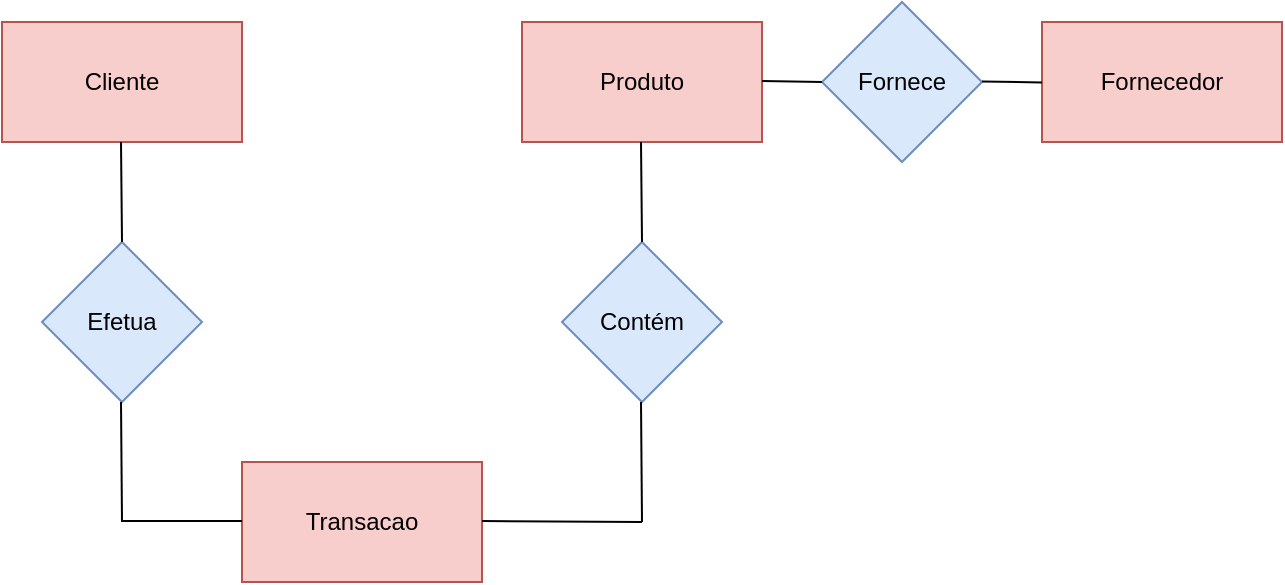 <mxfile version="20.8.3" type="github">
  <diagram id="WcUE_By-wOnT4tQpPtWz" name="Página-1">
    <mxGraphModel dx="1167" dy="610" grid="1" gridSize="10" guides="1" tooltips="1" connect="1" arrows="1" fold="1" page="1" pageScale="1" pageWidth="827" pageHeight="1169" math="0" shadow="0">
      <root>
        <object label="" id="0">
          <mxCell />
        </object>
        <mxCell id="1" parent="0" />
        <mxCell id="16ACVwWChQ0P19Md0Vb3-1" value="&lt;font color=&quot;#000000&quot;&gt;Cliente&lt;/font&gt;" style="rounded=0;whiteSpace=wrap;html=1;fillColor=#f8cecc;strokeColor=#b85450;" vertex="1" parent="1">
          <mxGeometry x="80" y="160" width="120" height="60" as="geometry" />
        </mxCell>
        <mxCell id="16ACVwWChQ0P19Md0Vb3-2" value="&lt;font color=&quot;#000000&quot;&gt;Produto&lt;/font&gt;" style="rounded=0;whiteSpace=wrap;html=1;fillColor=#f8cecc;strokeColor=#b85450;" vertex="1" parent="1">
          <mxGeometry x="340" y="160" width="120" height="60" as="geometry" />
        </mxCell>
        <mxCell id="16ACVwWChQ0P19Md0Vb3-3" value="&lt;font color=&quot;#000000&quot;&gt;Fornecedor&lt;/font&gt;" style="rounded=0;whiteSpace=wrap;html=1;fillColor=#f8cecc;strokeColor=#b85450;" vertex="1" parent="1">
          <mxGeometry x="600" y="160" width="120" height="60" as="geometry" />
        </mxCell>
        <mxCell id="16ACVwWChQ0P19Md0Vb3-4" value="&lt;font color=&quot;#000000&quot;&gt;Transacao&lt;/font&gt;" style="rounded=0;whiteSpace=wrap;html=1;fillColor=#f8cecc;strokeColor=#b85450;" vertex="1" parent="1">
          <mxGeometry x="200" y="380" width="120" height="60" as="geometry" />
        </mxCell>
        <mxCell id="16ACVwWChQ0P19Md0Vb3-5" value="&lt;font color=&quot;#000000&quot;&gt;Contém&lt;/font&gt;" style="rhombus;whiteSpace=wrap;html=1;fillColor=#dae8fc;strokeColor=#6c8ebf;" vertex="1" parent="1">
          <mxGeometry x="360" y="270" width="80" height="80" as="geometry" />
        </mxCell>
        <mxCell id="16ACVwWChQ0P19Md0Vb3-6" value="&lt;font color=&quot;#000000&quot;&gt;Fornece&lt;/font&gt;" style="rhombus;whiteSpace=wrap;html=1;fillColor=#dae8fc;strokeColor=#6c8ebf;" vertex="1" parent="1">
          <mxGeometry x="490" y="150" width="80" height="80" as="geometry" />
        </mxCell>
        <mxCell id="16ACVwWChQ0P19Md0Vb3-7" value="&lt;font color=&quot;#000000&quot;&gt;Efetua&lt;/font&gt;" style="rhombus;whiteSpace=wrap;html=1;fillColor=#dae8fc;strokeColor=#6c8ebf;" vertex="1" parent="1">
          <mxGeometry x="100" y="270" width="80" height="80" as="geometry" />
        </mxCell>
        <mxCell id="16ACVwWChQ0P19Md0Vb3-9" value="" style="endArrow=none;html=1;rounded=0;" edge="1" parent="1">
          <mxGeometry width="50" height="50" relative="1" as="geometry">
            <mxPoint x="140" y="270" as="sourcePoint" />
            <mxPoint x="139.5" y="220" as="targetPoint" />
          </mxGeometry>
        </mxCell>
        <mxCell id="16ACVwWChQ0P19Md0Vb3-10" value="" style="endArrow=none;html=1;rounded=0;" edge="1" parent="1">
          <mxGeometry width="50" height="50" relative="1" as="geometry">
            <mxPoint x="140" y="410" as="sourcePoint" />
            <mxPoint x="139.5" y="350" as="targetPoint" />
          </mxGeometry>
        </mxCell>
        <mxCell id="16ACVwWChQ0P19Md0Vb3-11" value="" style="endArrow=none;html=1;rounded=0;" edge="1" parent="1">
          <mxGeometry width="50" height="50" relative="1" as="geometry">
            <mxPoint x="400" y="410" as="sourcePoint" />
            <mxPoint x="320" y="409.5" as="targetPoint" />
          </mxGeometry>
        </mxCell>
        <mxCell id="16ACVwWChQ0P19Md0Vb3-12" value="" style="endArrow=none;html=1;rounded=0;" edge="1" parent="1">
          <mxGeometry width="50" height="50" relative="1" as="geometry">
            <mxPoint x="200" y="409.5" as="sourcePoint" />
            <mxPoint x="139.5" y="409.5" as="targetPoint" />
          </mxGeometry>
        </mxCell>
        <mxCell id="16ACVwWChQ0P19Md0Vb3-13" value="" style="endArrow=none;html=1;rounded=0;" edge="1" parent="1">
          <mxGeometry width="50" height="50" relative="1" as="geometry">
            <mxPoint x="400" y="410" as="sourcePoint" />
            <mxPoint x="399.5" y="350" as="targetPoint" />
          </mxGeometry>
        </mxCell>
        <mxCell id="16ACVwWChQ0P19Md0Vb3-14" value="" style="endArrow=none;html=1;rounded=0;" edge="1" parent="1">
          <mxGeometry width="50" height="50" relative="1" as="geometry">
            <mxPoint x="490" y="190" as="sourcePoint" />
            <mxPoint x="460" y="189.5" as="targetPoint" />
          </mxGeometry>
        </mxCell>
        <mxCell id="16ACVwWChQ0P19Md0Vb3-15" value="" style="endArrow=none;html=1;rounded=0;" edge="1" parent="1">
          <mxGeometry width="50" height="50" relative="1" as="geometry">
            <mxPoint x="400" y="270" as="sourcePoint" />
            <mxPoint x="399.5" y="220" as="targetPoint" />
          </mxGeometry>
        </mxCell>
        <mxCell id="16ACVwWChQ0P19Md0Vb3-16" value="" style="endArrow=none;html=1;rounded=0;" edge="1" parent="1">
          <mxGeometry width="50" height="50" relative="1" as="geometry">
            <mxPoint x="600" y="190.25" as="sourcePoint" />
            <mxPoint x="570" y="189.75" as="targetPoint" />
          </mxGeometry>
        </mxCell>
      </root>
    </mxGraphModel>
  </diagram>
</mxfile>
